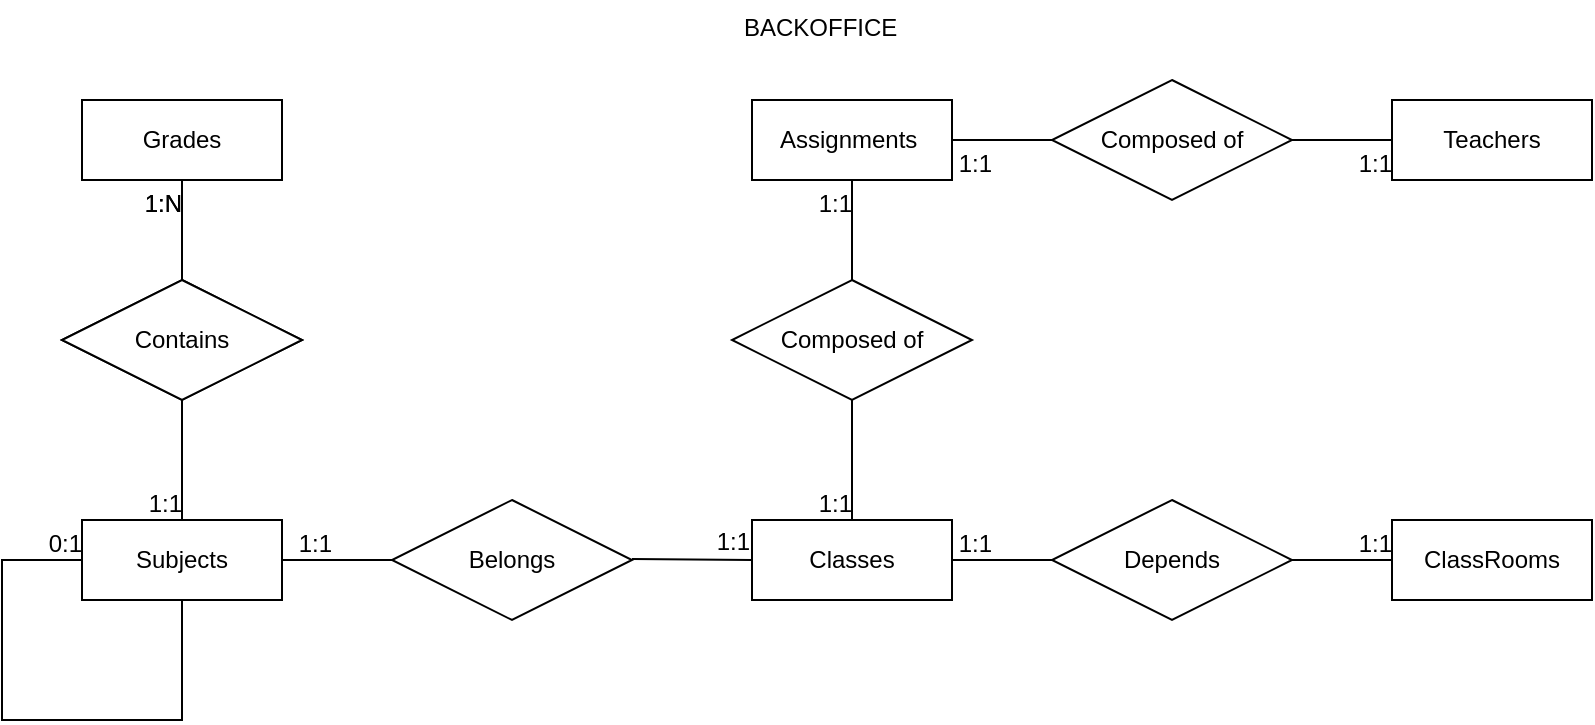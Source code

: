<mxfile version="14.2.7" type="device"><diagram id="9m2l-Zfh92n6BZb21sEy" name="Page-1"><mxGraphModel dx="1422" dy="794" grid="1" gridSize="10" guides="1" tooltips="1" connect="1" arrows="1" fold="1" page="1" pageScale="1" pageWidth="850" pageHeight="1100" math="0" shadow="0"><root><mxCell id="0"/><mxCell id="1" parent="0"/><mxCell id="bQdtYy7urBSTW4E20MlN-16" value="Classes" style="whiteSpace=wrap;html=1;align=center;" vertex="1" parent="1"><mxGeometry x="398" y="290" width="100" height="40" as="geometry"/></mxCell><mxCell id="bQdtYy7urBSTW4E20MlN-17" value="Subjects" style="whiteSpace=wrap;html=1;align=center;" vertex="1" parent="1"><mxGeometry x="63" y="290" width="100" height="40" as="geometry"/></mxCell><mxCell id="bQdtYy7urBSTW4E20MlN-18" value="Teachers" style="whiteSpace=wrap;html=1;align=center;" vertex="1" parent="1"><mxGeometry x="718" y="80" width="100" height="40" as="geometry"/></mxCell><mxCell id="bQdtYy7urBSTW4E20MlN-19" value="Assignments&amp;nbsp;" style="whiteSpace=wrap;html=1;align=center;" vertex="1" parent="1"><mxGeometry x="398" y="80" width="100" height="40" as="geometry"/></mxCell><mxCell id="bQdtYy7urBSTW4E20MlN-20" value="Grades" style="whiteSpace=wrap;html=1;align=center;" vertex="1" parent="1"><mxGeometry x="63" y="80" width="100" height="40" as="geometry"/></mxCell><mxCell id="bQdtYy7urBSTW4E20MlN-21" value="ClassRooms" style="whiteSpace=wrap;html=1;align=center;" vertex="1" parent="1"><mxGeometry x="718" y="290" width="100" height="40" as="geometry"/></mxCell><mxCell id="bQdtYy7urBSTW4E20MlN-23" value="Contains" style="shape=rhombus;perimeter=rhombusPerimeter;whiteSpace=wrap;html=1;align=center;" vertex="1" parent="1"><mxGeometry x="53" y="170" width="120" height="60" as="geometry"/></mxCell><mxCell id="bQdtYy7urBSTW4E20MlN-32" value="" style="endArrow=none;html=1;rounded=0;entryX=0.5;entryY=1;entryDx=0;entryDy=0;exitX=0.5;exitY=0;exitDx=0;exitDy=0;" edge="1" parent="1" source="bQdtYy7urBSTW4E20MlN-23" target="bQdtYy7urBSTW4E20MlN-20"><mxGeometry relative="1" as="geometry"><mxPoint x="-67" y="220" as="sourcePoint"/><mxPoint x="93" y="220" as="targetPoint"/></mxGeometry></mxCell><mxCell id="bQdtYy7urBSTW4E20MlN-33" value="1:N" style="resizable=0;html=1;align=right;verticalAlign=bottom;" connectable="0" vertex="1" parent="bQdtYy7urBSTW4E20MlN-32"><mxGeometry x="1" relative="1" as="geometry"><mxPoint y="20.34" as="offset"/></mxGeometry></mxCell><mxCell id="bQdtYy7urBSTW4E20MlN-34" value="" style="endArrow=none;html=1;rounded=0;entryX=0.5;entryY=1;entryDx=0;entryDy=0;exitX=0.5;exitY=0;exitDx=0;exitDy=0;" edge="1" parent="1" source="bQdtYy7urBSTW4E20MlN-17" target="bQdtYy7urBSTW4E20MlN-23"><mxGeometry relative="1" as="geometry"><mxPoint x="-67" y="220" as="sourcePoint"/><mxPoint x="93" y="220" as="targetPoint"/></mxGeometry></mxCell><mxCell id="bQdtYy7urBSTW4E20MlN-35" value="1:1" style="resizable=0;html=1;align=right;verticalAlign=bottom;" connectable="0" vertex="1" parent="bQdtYy7urBSTW4E20MlN-34"><mxGeometry x="1" relative="1" as="geometry"><mxPoint y="60" as="offset"/></mxGeometry></mxCell><mxCell id="bQdtYy7urBSTW4E20MlN-37" value="" style="endArrow=none;html=1;rounded=0;entryX=0;entryY=0.5;entryDx=0;entryDy=0;exitX=0.5;exitY=1;exitDx=0;exitDy=0;" edge="1" parent="1" source="bQdtYy7urBSTW4E20MlN-17" target="bQdtYy7urBSTW4E20MlN-17"><mxGeometry relative="1" as="geometry"><mxPoint x="113" y="390" as="sourcePoint"/><mxPoint x="-57" y="120" as="targetPoint"/><Array as="points"><mxPoint x="113" y="390"/><mxPoint x="23" y="390"/><mxPoint x="23" y="350"/><mxPoint x="23" y="310"/></Array></mxGeometry></mxCell><mxCell id="bQdtYy7urBSTW4E20MlN-38" value="0:1" style="resizable=0;html=1;align=right;verticalAlign=bottom;" connectable="0" vertex="1" parent="bQdtYy7urBSTW4E20MlN-37"><mxGeometry x="1" relative="1" as="geometry"/></mxCell><mxCell id="bQdtYy7urBSTW4E20MlN-41" value="Depends" style="shape=rhombus;perimeter=rhombusPerimeter;whiteSpace=wrap;html=1;align=center;" vertex="1" parent="1"><mxGeometry x="548" y="280" width="120" height="60" as="geometry"/></mxCell><mxCell id="bQdtYy7urBSTW4E20MlN-42" value="" style="endArrow=none;html=1;rounded=0;exitX=1;exitY=0.5;exitDx=0;exitDy=0;entryX=0;entryY=0.5;entryDx=0;entryDy=0;" edge="1" parent="1" source="bQdtYy7urBSTW4E20MlN-16" target="bQdtYy7urBSTW4E20MlN-41"><mxGeometry relative="1" as="geometry"><mxPoint x="403" y="340" as="sourcePoint"/><mxPoint x="563" y="340" as="targetPoint"/></mxGeometry></mxCell><mxCell id="bQdtYy7urBSTW4E20MlN-43" value="1:1" style="resizable=0;html=1;align=right;verticalAlign=bottom;" connectable="0" vertex="1" parent="bQdtYy7urBSTW4E20MlN-42"><mxGeometry x="1" relative="1" as="geometry"><mxPoint x="-30" as="offset"/></mxGeometry></mxCell><mxCell id="bQdtYy7urBSTW4E20MlN-44" value="" style="endArrow=none;html=1;rounded=0;exitX=1;exitY=0.5;exitDx=0;exitDy=0;entryX=0;entryY=0.5;entryDx=0;entryDy=0;" edge="1" parent="1" source="bQdtYy7urBSTW4E20MlN-41" target="bQdtYy7urBSTW4E20MlN-21"><mxGeometry relative="1" as="geometry"><mxPoint x="448" y="460" as="sourcePoint"/><mxPoint x="448" y="530" as="targetPoint"/></mxGeometry></mxCell><mxCell id="bQdtYy7urBSTW4E20MlN-45" value="1:1" style="resizable=0;html=1;align=right;verticalAlign=bottom;" connectable="0" vertex="1" parent="bQdtYy7urBSTW4E20MlN-44"><mxGeometry x="1" relative="1" as="geometry"/></mxCell><mxCell id="bQdtYy7urBSTW4E20MlN-46" value="Belongs" style="shape=rhombus;perimeter=rhombusPerimeter;whiteSpace=wrap;html=1;align=center;" vertex="1" parent="1"><mxGeometry x="218" y="280" width="120" height="60" as="geometry"/></mxCell><mxCell id="bQdtYy7urBSTW4E20MlN-47" value="" style="endArrow=none;html=1;rounded=0;exitX=1;exitY=0.5;exitDx=0;exitDy=0;entryX=0;entryY=0.5;entryDx=0;entryDy=0;" edge="1" parent="1" source="bQdtYy7urBSTW4E20MlN-17" target="bQdtYy7urBSTW4E20MlN-46"><mxGeometry relative="1" as="geometry"><mxPoint x="178" y="350" as="sourcePoint"/><mxPoint x="338" y="350" as="targetPoint"/></mxGeometry></mxCell><mxCell id="bQdtYy7urBSTW4E20MlN-48" value="1:1" style="resizable=0;html=1;align=right;verticalAlign=bottom;" connectable="0" vertex="1" parent="bQdtYy7urBSTW4E20MlN-47"><mxGeometry x="1" relative="1" as="geometry"><mxPoint x="-30" as="offset"/></mxGeometry></mxCell><mxCell id="bQdtYy7urBSTW4E20MlN-49" value="" style="endArrow=none;html=1;rounded=0;exitX=1;exitY=0.5;exitDx=0;exitDy=0;entryX=0;entryY=0.5;entryDx=0;entryDy=0;" edge="1" parent="1" target="bQdtYy7urBSTW4E20MlN-16"><mxGeometry relative="1" as="geometry"><mxPoint x="338" y="309.5" as="sourcePoint"/><mxPoint x="393" y="309.5" as="targetPoint"/></mxGeometry></mxCell><mxCell id="bQdtYy7urBSTW4E20MlN-50" value="1:1" style="resizable=0;html=1;align=right;verticalAlign=bottom;" connectable="0" vertex="1" parent="bQdtYy7urBSTW4E20MlN-49"><mxGeometry x="1" relative="1" as="geometry"><mxPoint as="offset"/></mxGeometry></mxCell><mxCell id="bQdtYy7urBSTW4E20MlN-51" value="Contains" style="shape=rhombus;perimeter=rhombusPerimeter;whiteSpace=wrap;html=1;align=center;" vertex="1" parent="1"><mxGeometry x="53" y="170" width="120" height="60" as="geometry"/></mxCell><mxCell id="bQdtYy7urBSTW4E20MlN-52" value="" style="endArrow=none;html=1;rounded=0;entryX=0.5;entryY=1;entryDx=0;entryDy=0;exitX=0.5;exitY=0;exitDx=0;exitDy=0;" edge="1" source="bQdtYy7urBSTW4E20MlN-51" parent="1"><mxGeometry relative="1" as="geometry"><mxPoint x="-67" y="220" as="sourcePoint"/><mxPoint x="113" y="120" as="targetPoint"/></mxGeometry></mxCell><mxCell id="bQdtYy7urBSTW4E20MlN-53" value="1:N" style="resizable=0;html=1;align=right;verticalAlign=bottom;" connectable="0" vertex="1" parent="bQdtYy7urBSTW4E20MlN-52"><mxGeometry x="1" relative="1" as="geometry"><mxPoint y="20.34" as="offset"/></mxGeometry></mxCell><mxCell id="bQdtYy7urBSTW4E20MlN-54" value="Composed of" style="shape=rhombus;perimeter=rhombusPerimeter;whiteSpace=wrap;html=1;align=center;" vertex="1" parent="1"><mxGeometry x="388" y="170" width="120" height="60" as="geometry"/></mxCell><mxCell id="bQdtYy7urBSTW4E20MlN-55" value="" style="endArrow=none;html=1;rounded=0;entryX=0.5;entryY=1;entryDx=0;entryDy=0;exitX=0.5;exitY=0;exitDx=0;exitDy=0;" edge="1" source="bQdtYy7urBSTW4E20MlN-54" parent="1"><mxGeometry relative="1" as="geometry"><mxPoint x="268" y="220" as="sourcePoint"/><mxPoint x="448" y="120" as="targetPoint"/></mxGeometry></mxCell><mxCell id="bQdtYy7urBSTW4E20MlN-56" value="1:1" style="resizable=0;html=1;align=right;verticalAlign=bottom;" connectable="0" vertex="1" parent="bQdtYy7urBSTW4E20MlN-55"><mxGeometry x="1" relative="1" as="geometry"><mxPoint y="20.34" as="offset"/></mxGeometry></mxCell><mxCell id="bQdtYy7urBSTW4E20MlN-57" value="" style="endArrow=none;html=1;rounded=0;entryX=0.5;entryY=1;entryDx=0;entryDy=0;exitX=0.5;exitY=0;exitDx=0;exitDy=0;" edge="1" parent="1"><mxGeometry relative="1" as="geometry"><mxPoint x="448" y="290" as="sourcePoint"/><mxPoint x="448" y="230" as="targetPoint"/></mxGeometry></mxCell><mxCell id="bQdtYy7urBSTW4E20MlN-58" value="1:1" style="resizable=0;html=1;align=right;verticalAlign=bottom;" connectable="0" vertex="1" parent="bQdtYy7urBSTW4E20MlN-57"><mxGeometry x="1" relative="1" as="geometry"><mxPoint y="60" as="offset"/></mxGeometry></mxCell><mxCell id="bQdtYy7urBSTW4E20MlN-59" value="Composed of" style="shape=rhombus;perimeter=rhombusPerimeter;whiteSpace=wrap;html=1;align=center;" vertex="1" parent="1"><mxGeometry x="548" y="70" width="120" height="60" as="geometry"/></mxCell><mxCell id="bQdtYy7urBSTW4E20MlN-61" value="" style="endArrow=none;html=1;rounded=0;entryX=1;entryY=0.5;entryDx=0;entryDy=0;exitX=0;exitY=0.5;exitDx=0;exitDy=0;" edge="1" parent="1" source="bQdtYy7urBSTW4E20MlN-59" target="bQdtYy7urBSTW4E20MlN-19"><mxGeometry relative="1" as="geometry"><mxPoint x="548" y="180" as="sourcePoint"/><mxPoint x="548" y="130" as="targetPoint"/></mxGeometry></mxCell><mxCell id="bQdtYy7urBSTW4E20MlN-62" value="1:1" style="resizable=0;html=1;align=right;verticalAlign=bottom;" connectable="0" vertex="1" parent="bQdtYy7urBSTW4E20MlN-61"><mxGeometry x="1" relative="1" as="geometry"><mxPoint x="20" y="20" as="offset"/></mxGeometry></mxCell><mxCell id="bQdtYy7urBSTW4E20MlN-65" value="" style="endArrow=none;html=1;rounded=0;entryX=0;entryY=0.5;entryDx=0;entryDy=0;exitX=1;exitY=0.5;exitDx=0;exitDy=0;" edge="1" parent="1" source="bQdtYy7urBSTW4E20MlN-59" target="bQdtYy7urBSTW4E20MlN-18"><mxGeometry relative="1" as="geometry"><mxPoint x="708" y="180" as="sourcePoint"/><mxPoint x="708" y="130" as="targetPoint"/></mxGeometry></mxCell><mxCell id="bQdtYy7urBSTW4E20MlN-66" value="1:1" style="resizable=0;html=1;align=right;verticalAlign=bottom;" connectable="0" vertex="1" parent="bQdtYy7urBSTW4E20MlN-65"><mxGeometry x="1" relative="1" as="geometry"><mxPoint y="20.34" as="offset"/></mxGeometry></mxCell><mxCell id="bQdtYy7urBSTW4E20MlN-67" value="BACKOFFICE" style="text;strokeColor=none;fillColor=none;spacingLeft=4;spacingRight=4;overflow=hidden;rotatable=0;points=[[0,0.5],[1,0.5]];portConstraint=eastwest;fontSize=12;" vertex="1" parent="1"><mxGeometry x="388" y="30" width="90" height="30" as="geometry"/></mxCell></root></mxGraphModel></diagram></mxfile>
